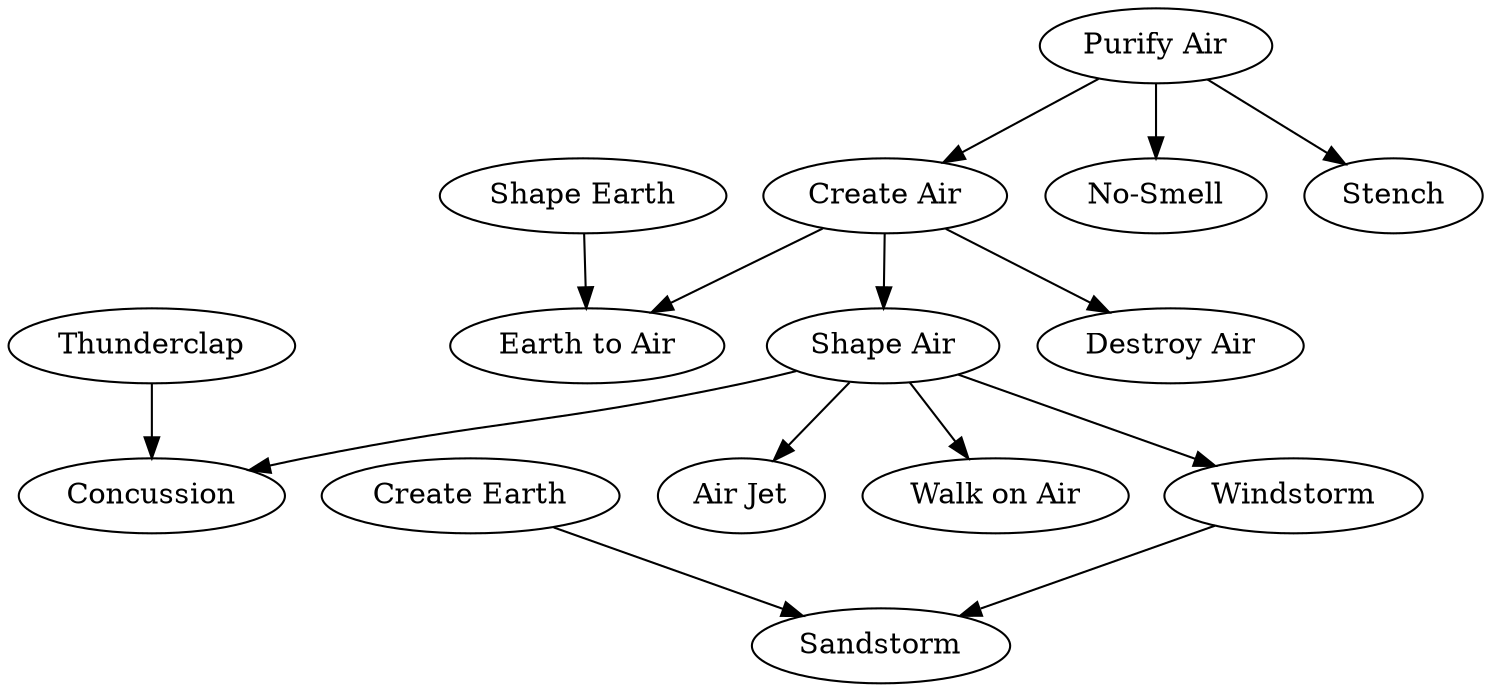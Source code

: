 digraph {
    "Shape Air" -> { "Air Jet", "Concussion", "Walk on Air", "Windstorm" }
    "Thunderclap" -> { "Concussion" }
    "Purify Air" -> { "Create Air", "No-Smell", "Stench" }
    "Create Air" -> { "Destroy Air", "Earth to Air", "Shape Air" }
    "Shape Earth" -> { "Earth to Air" }
    "Create Earth" -> { "Sandstorm" }
    "Windstorm" -> { "Sandstorm" }
}